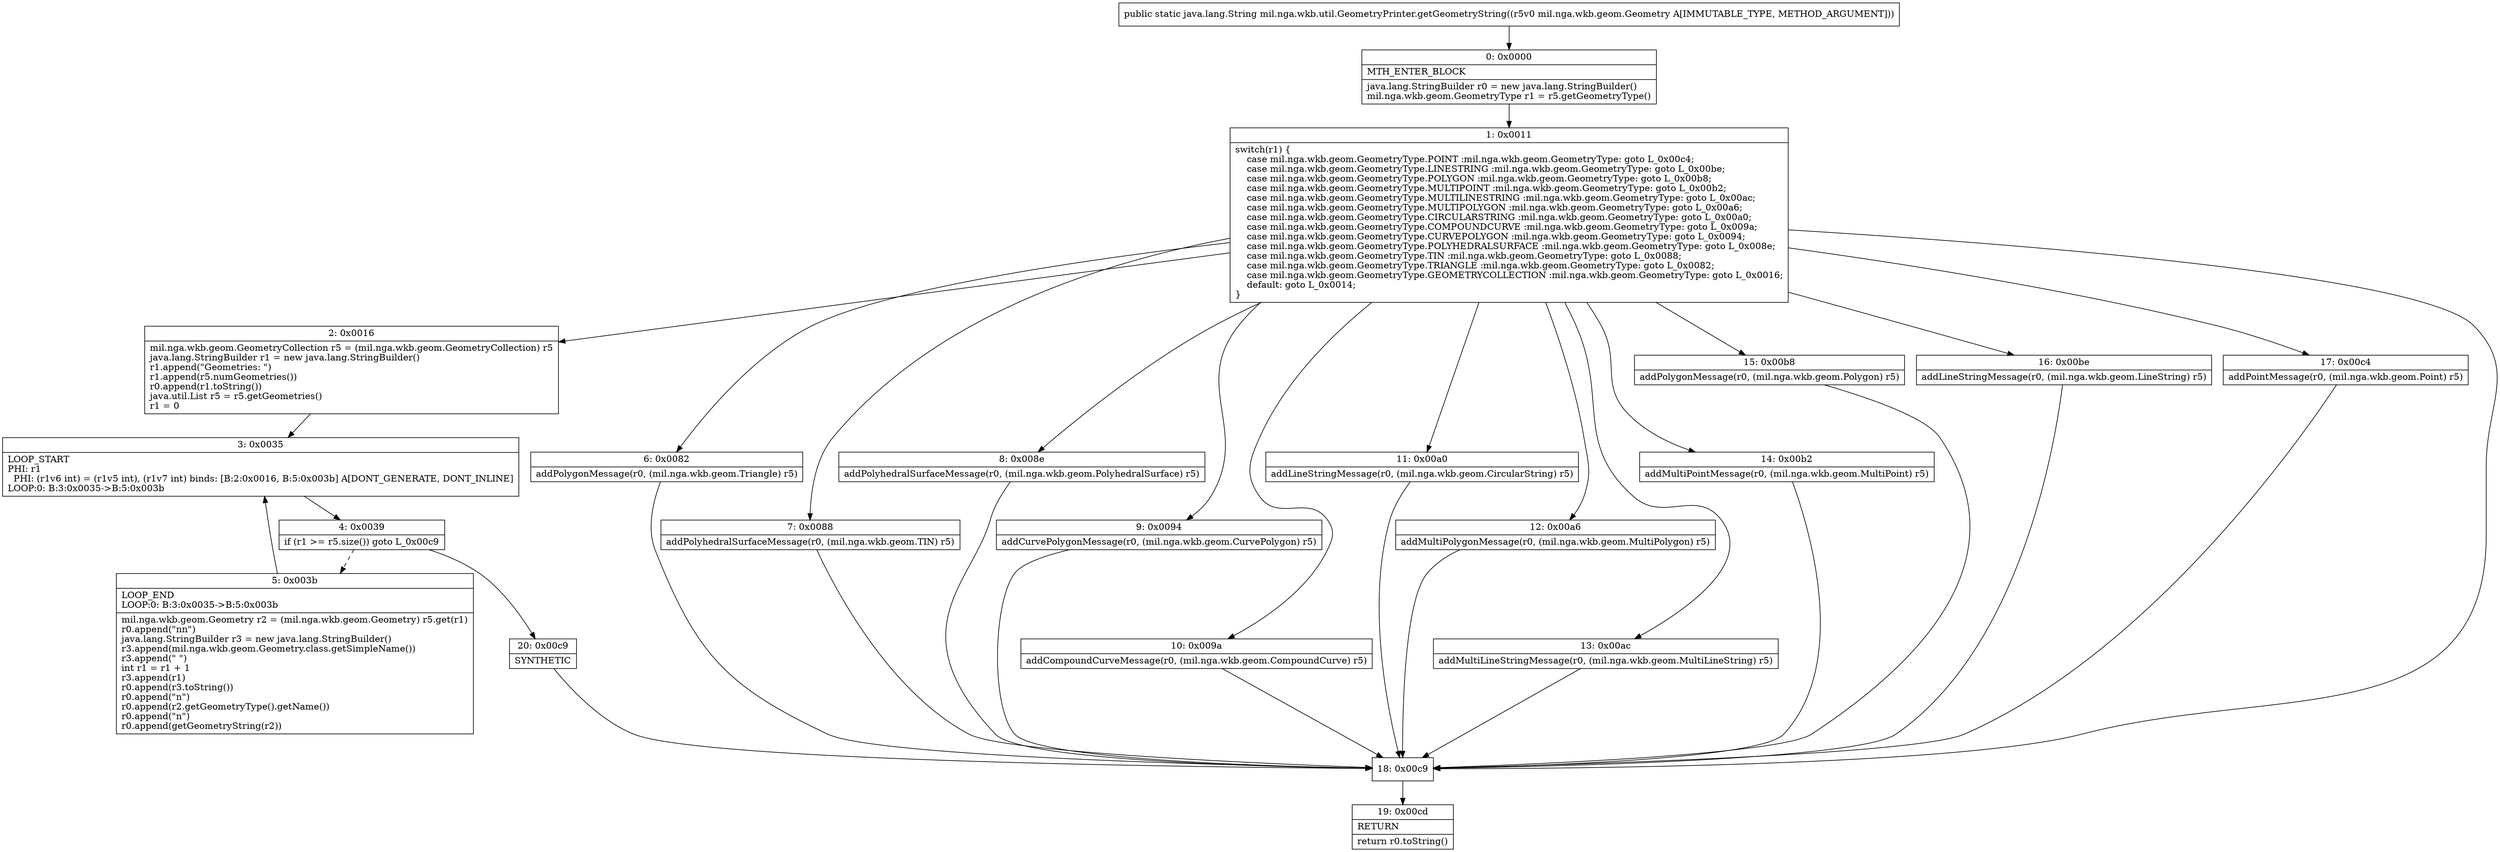 digraph "CFG formil.nga.wkb.util.GeometryPrinter.getGeometryString(Lmil\/nga\/wkb\/geom\/Geometry;)Ljava\/lang\/String;" {
Node_0 [shape=record,label="{0\:\ 0x0000|MTH_ENTER_BLOCK\l|java.lang.StringBuilder r0 = new java.lang.StringBuilder()\lmil.nga.wkb.geom.GeometryType r1 = r5.getGeometryType()\l}"];
Node_1 [shape=record,label="{1\:\ 0x0011|switch(r1) \{\l    case mil.nga.wkb.geom.GeometryType.POINT :mil.nga.wkb.geom.GeometryType: goto L_0x00c4;\l    case mil.nga.wkb.geom.GeometryType.LINESTRING :mil.nga.wkb.geom.GeometryType: goto L_0x00be;\l    case mil.nga.wkb.geom.GeometryType.POLYGON :mil.nga.wkb.geom.GeometryType: goto L_0x00b8;\l    case mil.nga.wkb.geom.GeometryType.MULTIPOINT :mil.nga.wkb.geom.GeometryType: goto L_0x00b2;\l    case mil.nga.wkb.geom.GeometryType.MULTILINESTRING :mil.nga.wkb.geom.GeometryType: goto L_0x00ac;\l    case mil.nga.wkb.geom.GeometryType.MULTIPOLYGON :mil.nga.wkb.geom.GeometryType: goto L_0x00a6;\l    case mil.nga.wkb.geom.GeometryType.CIRCULARSTRING :mil.nga.wkb.geom.GeometryType: goto L_0x00a0;\l    case mil.nga.wkb.geom.GeometryType.COMPOUNDCURVE :mil.nga.wkb.geom.GeometryType: goto L_0x009a;\l    case mil.nga.wkb.geom.GeometryType.CURVEPOLYGON :mil.nga.wkb.geom.GeometryType: goto L_0x0094;\l    case mil.nga.wkb.geom.GeometryType.POLYHEDRALSURFACE :mil.nga.wkb.geom.GeometryType: goto L_0x008e;\l    case mil.nga.wkb.geom.GeometryType.TIN :mil.nga.wkb.geom.GeometryType: goto L_0x0088;\l    case mil.nga.wkb.geom.GeometryType.TRIANGLE :mil.nga.wkb.geom.GeometryType: goto L_0x0082;\l    case mil.nga.wkb.geom.GeometryType.GEOMETRYCOLLECTION :mil.nga.wkb.geom.GeometryType: goto L_0x0016;\l    default: goto L_0x0014;\l\}\l}"];
Node_2 [shape=record,label="{2\:\ 0x0016|mil.nga.wkb.geom.GeometryCollection r5 = (mil.nga.wkb.geom.GeometryCollection) r5\ljava.lang.StringBuilder r1 = new java.lang.StringBuilder()\lr1.append(\"Geometries: \")\lr1.append(r5.numGeometries())\lr0.append(r1.toString())\ljava.util.List r5 = r5.getGeometries()\lr1 = 0\l}"];
Node_3 [shape=record,label="{3\:\ 0x0035|LOOP_START\lPHI: r1 \l  PHI: (r1v6 int) = (r1v5 int), (r1v7 int) binds: [B:2:0x0016, B:5:0x003b] A[DONT_GENERATE, DONT_INLINE]\lLOOP:0: B:3:0x0035\-\>B:5:0x003b\l}"];
Node_4 [shape=record,label="{4\:\ 0x0039|if (r1 \>= r5.size()) goto L_0x00c9\l}"];
Node_5 [shape=record,label="{5\:\ 0x003b|LOOP_END\lLOOP:0: B:3:0x0035\-\>B:5:0x003b\l|mil.nga.wkb.geom.Geometry r2 = (mil.nga.wkb.geom.Geometry) r5.get(r1)\lr0.append(\"nn\")\ljava.lang.StringBuilder r3 = new java.lang.StringBuilder()\lr3.append(mil.nga.wkb.geom.Geometry.class.getSimpleName())\lr3.append(\" \")\lint r1 = r1 + 1\lr3.append(r1)\lr0.append(r3.toString())\lr0.append(\"n\")\lr0.append(r2.getGeometryType().getName())\lr0.append(\"n\")\lr0.append(getGeometryString(r2))\l}"];
Node_6 [shape=record,label="{6\:\ 0x0082|addPolygonMessage(r0, (mil.nga.wkb.geom.Triangle) r5)\l}"];
Node_7 [shape=record,label="{7\:\ 0x0088|addPolyhedralSurfaceMessage(r0, (mil.nga.wkb.geom.TIN) r5)\l}"];
Node_8 [shape=record,label="{8\:\ 0x008e|addPolyhedralSurfaceMessage(r0, (mil.nga.wkb.geom.PolyhedralSurface) r5)\l}"];
Node_9 [shape=record,label="{9\:\ 0x0094|addCurvePolygonMessage(r0, (mil.nga.wkb.geom.CurvePolygon) r5)\l}"];
Node_10 [shape=record,label="{10\:\ 0x009a|addCompoundCurveMessage(r0, (mil.nga.wkb.geom.CompoundCurve) r5)\l}"];
Node_11 [shape=record,label="{11\:\ 0x00a0|addLineStringMessage(r0, (mil.nga.wkb.geom.CircularString) r5)\l}"];
Node_12 [shape=record,label="{12\:\ 0x00a6|addMultiPolygonMessage(r0, (mil.nga.wkb.geom.MultiPolygon) r5)\l}"];
Node_13 [shape=record,label="{13\:\ 0x00ac|addMultiLineStringMessage(r0, (mil.nga.wkb.geom.MultiLineString) r5)\l}"];
Node_14 [shape=record,label="{14\:\ 0x00b2|addMultiPointMessage(r0, (mil.nga.wkb.geom.MultiPoint) r5)\l}"];
Node_15 [shape=record,label="{15\:\ 0x00b8|addPolygonMessage(r0, (mil.nga.wkb.geom.Polygon) r5)\l}"];
Node_16 [shape=record,label="{16\:\ 0x00be|addLineStringMessage(r0, (mil.nga.wkb.geom.LineString) r5)\l}"];
Node_17 [shape=record,label="{17\:\ 0x00c4|addPointMessage(r0, (mil.nga.wkb.geom.Point) r5)\l}"];
Node_18 [shape=record,label="{18\:\ 0x00c9}"];
Node_19 [shape=record,label="{19\:\ 0x00cd|RETURN\l|return r0.toString()\l}"];
Node_20 [shape=record,label="{20\:\ 0x00c9|SYNTHETIC\l}"];
MethodNode[shape=record,label="{public static java.lang.String mil.nga.wkb.util.GeometryPrinter.getGeometryString((r5v0 mil.nga.wkb.geom.Geometry A[IMMUTABLE_TYPE, METHOD_ARGUMENT])) }"];
MethodNode -> Node_0;
Node_0 -> Node_1;
Node_1 -> Node_2;
Node_1 -> Node_6;
Node_1 -> Node_7;
Node_1 -> Node_8;
Node_1 -> Node_9;
Node_1 -> Node_10;
Node_1 -> Node_11;
Node_1 -> Node_12;
Node_1 -> Node_13;
Node_1 -> Node_14;
Node_1 -> Node_15;
Node_1 -> Node_16;
Node_1 -> Node_17;
Node_1 -> Node_18;
Node_2 -> Node_3;
Node_3 -> Node_4;
Node_4 -> Node_5[style=dashed];
Node_4 -> Node_20;
Node_5 -> Node_3;
Node_6 -> Node_18;
Node_7 -> Node_18;
Node_8 -> Node_18;
Node_9 -> Node_18;
Node_10 -> Node_18;
Node_11 -> Node_18;
Node_12 -> Node_18;
Node_13 -> Node_18;
Node_14 -> Node_18;
Node_15 -> Node_18;
Node_16 -> Node_18;
Node_17 -> Node_18;
Node_18 -> Node_19;
Node_20 -> Node_18;
}

